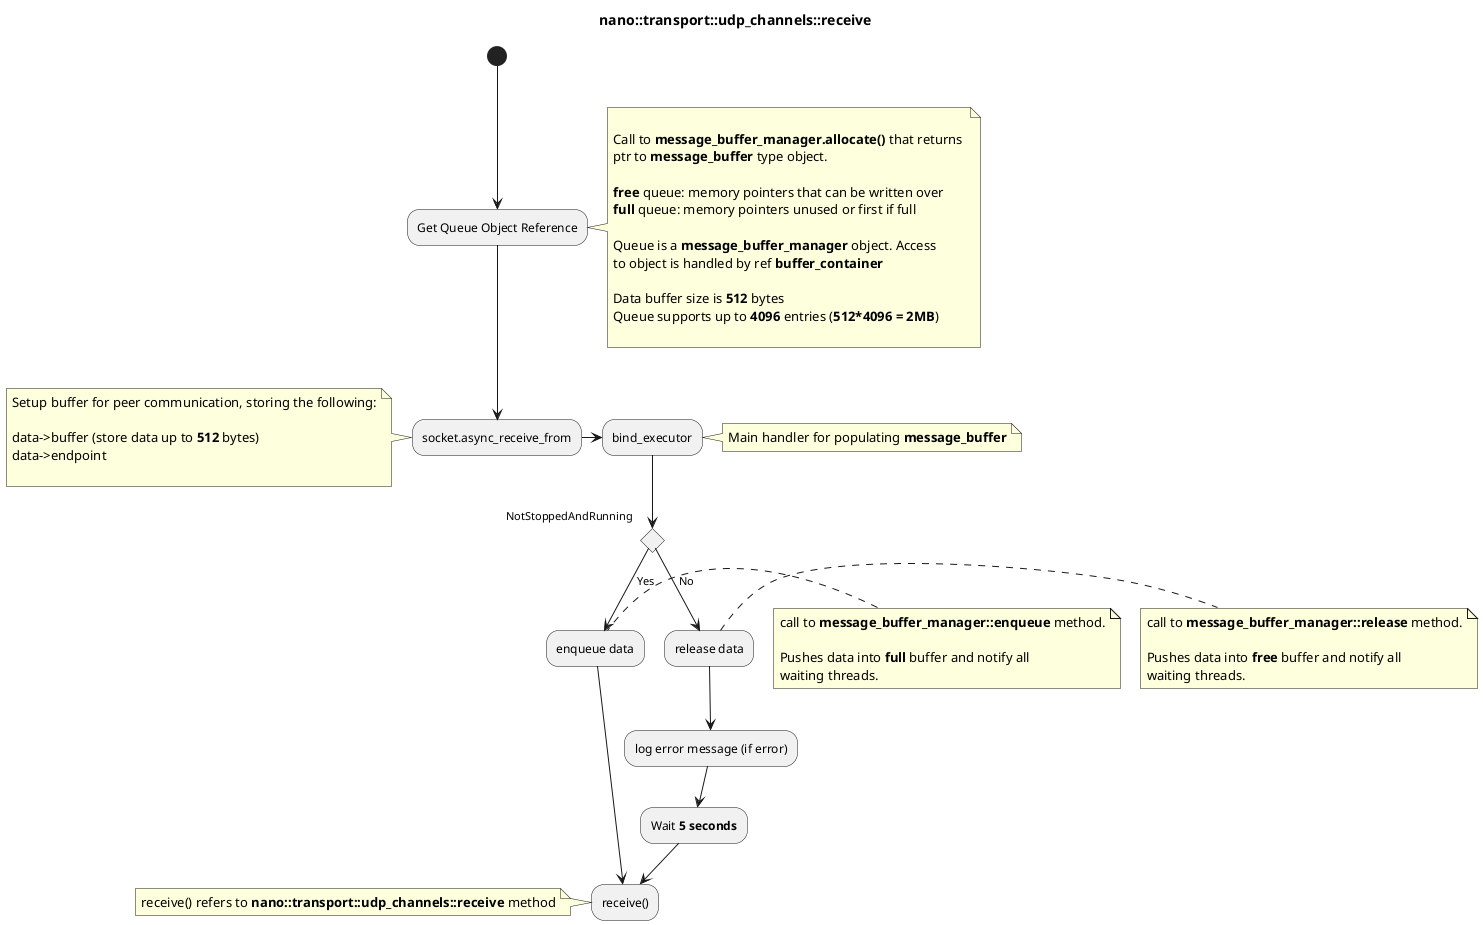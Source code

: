 @startuml

title nano::transport::udp_channels::receive

(*)-->Get Queue Object Reference

note right

Call to **message_buffer_manager.allocate()** that returns 
ptr to **message_buffer** type object.

**free** queue: memory pointers that can be written over
**full** queue: memory pointers unused or first if full

Queue is a **message_buffer_manager** object. Access
to object is handled by ref **buffer_container**

Data buffer size is **512** bytes
Queue supports up to **4096** entries (**512*4096 = 2MB**)

end note

--> socket.async_receive_from
note left
Setup buffer for peer communication, storing the following:

data->buffer (store data up to **512** bytes)
data->endpoint

end note

socket.async_receive_from -> bind_executor
note right 
Main handler for populating **message_buffer**
end note

if NotStoppedAndRunning
-->[Yes] enqueue data
note left
call to **message_buffer_manager::enqueue** method.

Pushes data into **full** buffer and notify all 
waiting threads.
end note

--> receive()
else
-->[No] release data
note right
call to **message_buffer_manager::release** method.

Pushes data into **free** buffer and notify all 
waiting threads.
end note
--> log error message (if error)
--> Wait **5 seconds**
--> receive()
end if

note left
receive() refers to **nano::transport::udp_channels::receive** method
end note
@enduml
